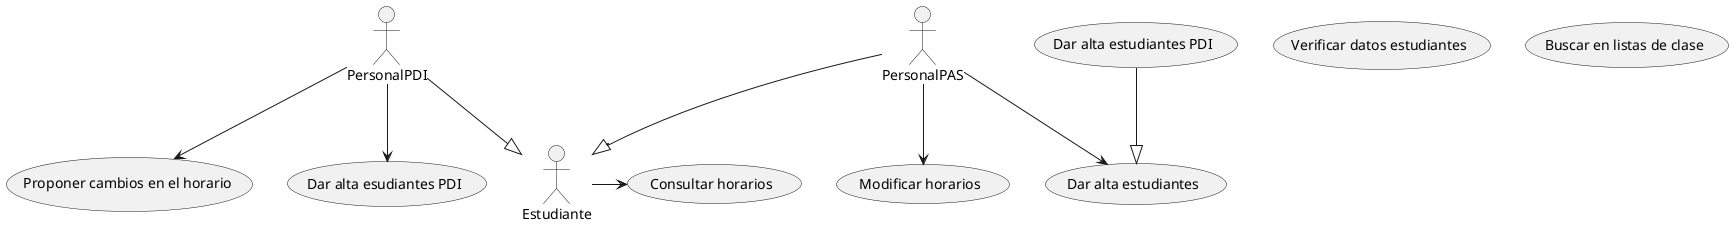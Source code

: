 @startuml

(Dar alta estudiantes)
(Modificar horarios)
(Verificar datos estudiantes)
(Buscar en listas de clase)

Estudiante->(Consultar horarios)
PersonalPDI-->(Proponer cambios en el horario)
PersonalPDI-->(Dar alta esudiantes PDI)
PersonalPAS-->(Modificar horarios)
PersonalPAS-->(Dar alta estudiantes)
(Dar alta estudiantes PDI)--|>(Dar alta estudiantes)

PersonalPDI--|>Estudiante
PersonalPAS--|>Estudiante
@enduml